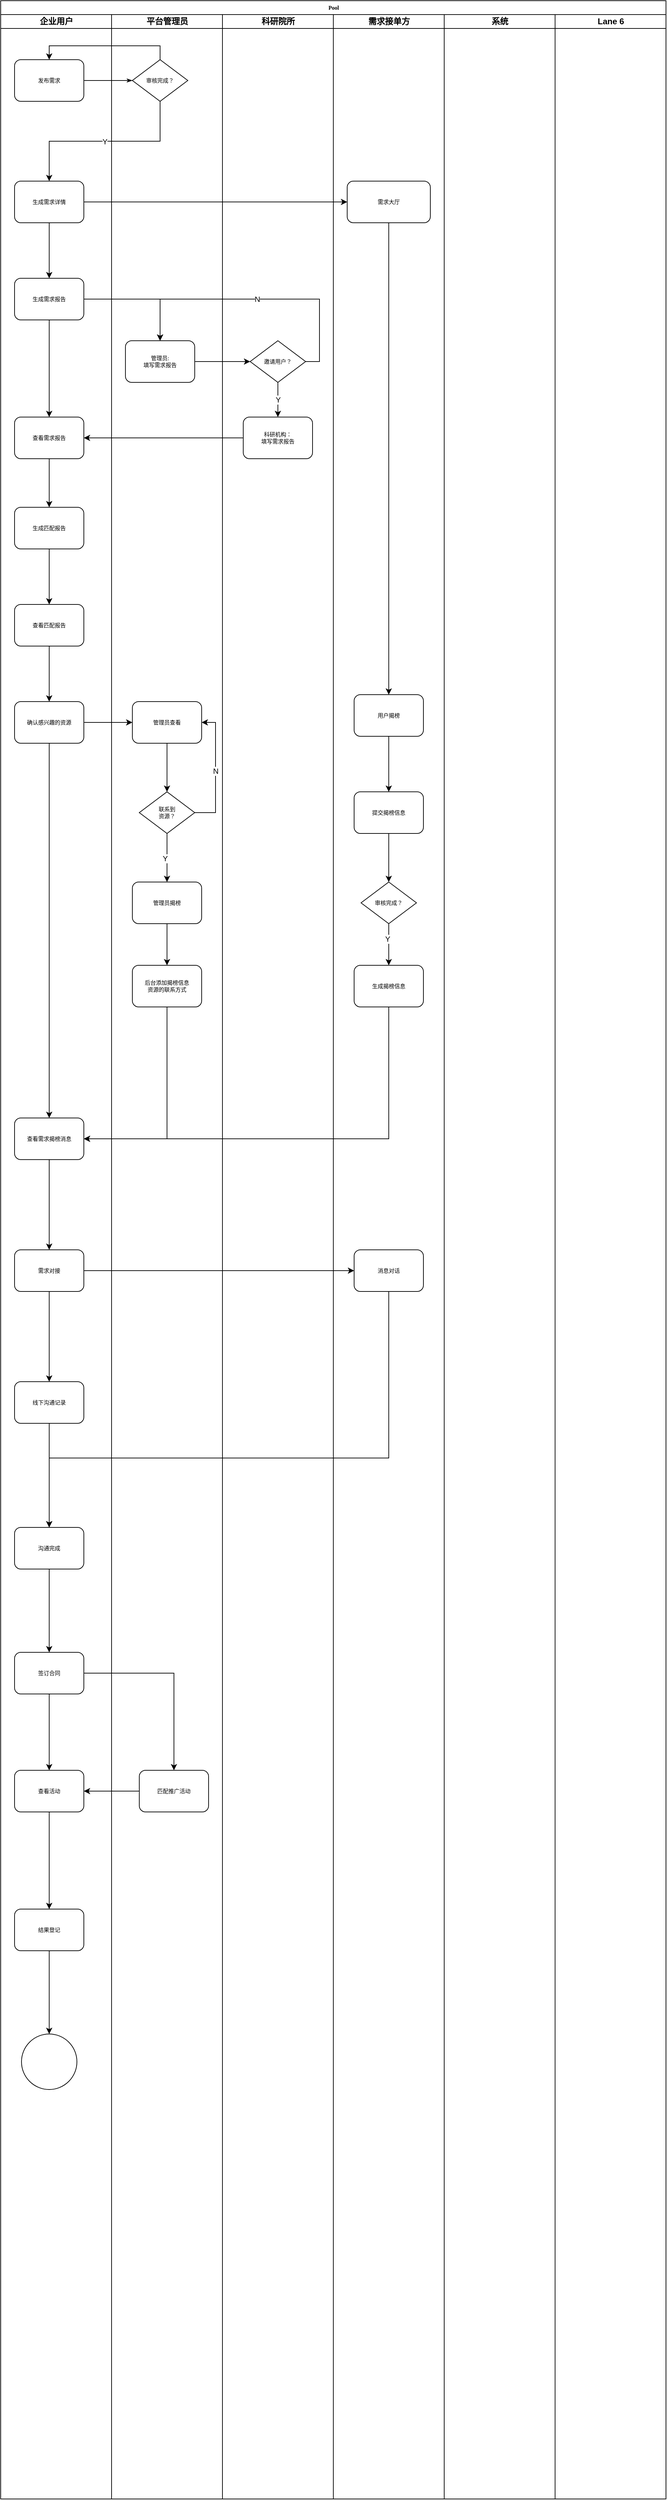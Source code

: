 <mxfile version="20.8.13" type="github">
  <diagram name="Page-1" id="74e2e168-ea6b-b213-b513-2b3c1d86103e">
    <mxGraphModel dx="1122" dy="631" grid="1" gridSize="10" guides="1" tooltips="1" connect="1" arrows="1" fold="1" page="1" pageScale="1" pageWidth="1100" pageHeight="850" background="none" math="0" shadow="0">
      <root>
        <mxCell id="0" />
        <mxCell id="1" parent="0" />
        <mxCell id="77e6c97f196da883-1" value="Pool" style="swimlane;html=1;childLayout=stackLayout;startSize=20;rounded=0;shadow=0;labelBackgroundColor=none;strokeWidth=1;fontFamily=Verdana;fontSize=8;align=center;" parent="1" vertex="1">
          <mxGeometry x="70" y="40" width="960" height="3600" as="geometry" />
        </mxCell>
        <mxCell id="77e6c97f196da883-26" style="edgeStyle=orthogonalEdgeStyle;rounded=1;html=1;labelBackgroundColor=none;startArrow=none;startFill=0;startSize=5;endArrow=classicThin;endFill=1;endSize=5;jettySize=auto;orthogonalLoop=1;strokeWidth=1;fontFamily=Verdana;fontSize=8" parent="77e6c97f196da883-1" source="77e6c97f196da883-8" edge="1">
          <mxGeometry relative="1" as="geometry">
            <mxPoint x="190" y="115" as="targetPoint" />
          </mxGeometry>
        </mxCell>
        <mxCell id="77e6c97f196da883-2" value="企业用户" style="swimlane;html=1;startSize=20;" parent="77e6c97f196da883-1" vertex="1">
          <mxGeometry y="20" width="160" height="3580" as="geometry" />
        </mxCell>
        <mxCell id="77e6c97f196da883-8" value="发布需求" style="rounded=1;whiteSpace=wrap;html=1;shadow=0;labelBackgroundColor=none;strokeWidth=1;fontFamily=Verdana;fontSize=8;align=center;" parent="77e6c97f196da883-2" vertex="1">
          <mxGeometry x="20" y="65" width="100" height="60" as="geometry" />
        </mxCell>
        <mxCell id="3N-6xO5QTD0xbrnVCHhJ-5" style="edgeStyle=orthogonalEdgeStyle;rounded=0;orthogonalLoop=1;jettySize=auto;html=1;entryX=0.5;entryY=0;entryDx=0;entryDy=0;" edge="1" parent="77e6c97f196da883-2" source="77e6c97f196da883-9" target="3N-6xO5QTD0xbrnVCHhJ-4">
          <mxGeometry relative="1" as="geometry" />
        </mxCell>
        <mxCell id="77e6c97f196da883-9" value="生成需求详情" style="rounded=1;whiteSpace=wrap;html=1;shadow=0;labelBackgroundColor=none;strokeWidth=1;fontFamily=Verdana;fontSize=8;align=center;" parent="77e6c97f196da883-2" vertex="1">
          <mxGeometry x="20" y="240" width="100" height="60" as="geometry" />
        </mxCell>
        <mxCell id="3N-6xO5QTD0xbrnVCHhJ-22" style="edgeStyle=orthogonalEdgeStyle;rounded=0;orthogonalLoop=1;jettySize=auto;html=1;entryX=0.5;entryY=0;entryDx=0;entryDy=0;" edge="1" parent="77e6c97f196da883-2" source="3N-6xO5QTD0xbrnVCHhJ-4" target="3N-6xO5QTD0xbrnVCHhJ-20">
          <mxGeometry relative="1" as="geometry" />
        </mxCell>
        <mxCell id="3N-6xO5QTD0xbrnVCHhJ-4" value="生成需求报告" style="rounded=1;whiteSpace=wrap;html=1;shadow=0;labelBackgroundColor=none;strokeWidth=1;fontFamily=Verdana;fontSize=8;align=center;" vertex="1" parent="77e6c97f196da883-2">
          <mxGeometry x="20" y="380" width="100" height="60" as="geometry" />
        </mxCell>
        <mxCell id="3N-6xO5QTD0xbrnVCHhJ-24" style="edgeStyle=orthogonalEdgeStyle;rounded=0;orthogonalLoop=1;jettySize=auto;html=1;entryX=0.5;entryY=0;entryDx=0;entryDy=0;" edge="1" parent="77e6c97f196da883-2" source="3N-6xO5QTD0xbrnVCHhJ-20" target="3N-6xO5QTD0xbrnVCHhJ-23">
          <mxGeometry relative="1" as="geometry" />
        </mxCell>
        <mxCell id="3N-6xO5QTD0xbrnVCHhJ-20" value="查看需求报告" style="rounded=1;whiteSpace=wrap;html=1;shadow=0;labelBackgroundColor=none;strokeWidth=1;fontFamily=Verdana;fontSize=8;align=center;" vertex="1" parent="77e6c97f196da883-2">
          <mxGeometry x="20" y="580" width="100" height="60" as="geometry" />
        </mxCell>
        <mxCell id="3N-6xO5QTD0xbrnVCHhJ-56" style="edgeStyle=orthogonalEdgeStyle;rounded=0;orthogonalLoop=1;jettySize=auto;html=1;entryX=0.5;entryY=0;entryDx=0;entryDy=0;" edge="1" parent="77e6c97f196da883-2" source="3N-6xO5QTD0xbrnVCHhJ-23" target="3N-6xO5QTD0xbrnVCHhJ-54">
          <mxGeometry relative="1" as="geometry" />
        </mxCell>
        <mxCell id="3N-6xO5QTD0xbrnVCHhJ-23" value="生成匹配报告" style="rounded=1;whiteSpace=wrap;html=1;shadow=0;labelBackgroundColor=none;strokeWidth=1;fontFamily=Verdana;fontSize=8;align=center;" vertex="1" parent="77e6c97f196da883-2">
          <mxGeometry x="20" y="710" width="100" height="60" as="geometry" />
        </mxCell>
        <mxCell id="3N-6xO5QTD0xbrnVCHhJ-57" style="edgeStyle=orthogonalEdgeStyle;rounded=0;orthogonalLoop=1;jettySize=auto;html=1;entryX=0.5;entryY=0;entryDx=0;entryDy=0;" edge="1" parent="77e6c97f196da883-2" source="3N-6xO5QTD0xbrnVCHhJ-54" target="3N-6xO5QTD0xbrnVCHhJ-55">
          <mxGeometry relative="1" as="geometry" />
        </mxCell>
        <mxCell id="3N-6xO5QTD0xbrnVCHhJ-54" value="查看匹配报告" style="rounded=1;whiteSpace=wrap;html=1;shadow=0;labelBackgroundColor=none;strokeWidth=1;fontFamily=Verdana;fontSize=8;align=center;" vertex="1" parent="77e6c97f196da883-2">
          <mxGeometry x="20" y="850" width="100" height="60" as="geometry" />
        </mxCell>
        <mxCell id="3N-6xO5QTD0xbrnVCHhJ-98" style="edgeStyle=orthogonalEdgeStyle;rounded=0;orthogonalLoop=1;jettySize=auto;html=1;" edge="1" parent="77e6c97f196da883-2" source="3N-6xO5QTD0xbrnVCHhJ-55" target="3N-6xO5QTD0xbrnVCHhJ-83">
          <mxGeometry relative="1" as="geometry" />
        </mxCell>
        <mxCell id="3N-6xO5QTD0xbrnVCHhJ-55" value="确认感兴趣的资源" style="rounded=1;whiteSpace=wrap;html=1;shadow=0;labelBackgroundColor=none;strokeWidth=1;fontFamily=Verdana;fontSize=8;align=center;" vertex="1" parent="77e6c97f196da883-2">
          <mxGeometry x="20" y="990" width="100" height="60" as="geometry" />
        </mxCell>
        <mxCell id="3N-6xO5QTD0xbrnVCHhJ-103" style="edgeStyle=orthogonalEdgeStyle;rounded=0;orthogonalLoop=1;jettySize=auto;html=1;entryX=0.5;entryY=0;entryDx=0;entryDy=0;" edge="1" parent="77e6c97f196da883-2" source="3N-6xO5QTD0xbrnVCHhJ-83" target="3N-6xO5QTD0xbrnVCHhJ-99">
          <mxGeometry relative="1" as="geometry" />
        </mxCell>
        <mxCell id="3N-6xO5QTD0xbrnVCHhJ-83" value="查看需求揭榜消息" style="rounded=1;whiteSpace=wrap;html=1;shadow=0;labelBackgroundColor=none;strokeWidth=1;fontFamily=Verdana;fontSize=8;align=center;" vertex="1" parent="77e6c97f196da883-2">
          <mxGeometry x="20" y="1590" width="100" height="60" as="geometry" />
        </mxCell>
        <mxCell id="3N-6xO5QTD0xbrnVCHhJ-105" style="edgeStyle=orthogonalEdgeStyle;rounded=0;orthogonalLoop=1;jettySize=auto;html=1;" edge="1" parent="77e6c97f196da883-2" source="3N-6xO5QTD0xbrnVCHhJ-99" target="3N-6xO5QTD0xbrnVCHhJ-102">
          <mxGeometry relative="1" as="geometry" />
        </mxCell>
        <mxCell id="3N-6xO5QTD0xbrnVCHhJ-99" value="需求对接" style="rounded=1;whiteSpace=wrap;html=1;shadow=0;labelBackgroundColor=none;strokeWidth=1;fontFamily=Verdana;fontSize=8;align=center;" vertex="1" parent="77e6c97f196da883-2">
          <mxGeometry x="20" y="1780" width="100" height="60" as="geometry" />
        </mxCell>
        <mxCell id="3N-6xO5QTD0xbrnVCHhJ-172" style="edgeStyle=orthogonalEdgeStyle;rounded=0;orthogonalLoop=1;jettySize=auto;html=1;" edge="1" parent="77e6c97f196da883-2" source="3N-6xO5QTD0xbrnVCHhJ-102" target="3N-6xO5QTD0xbrnVCHhJ-107">
          <mxGeometry relative="1" as="geometry" />
        </mxCell>
        <mxCell id="3N-6xO5QTD0xbrnVCHhJ-102" value="线下沟通记录" style="rounded=1;whiteSpace=wrap;html=1;shadow=0;labelBackgroundColor=none;strokeWidth=1;fontFamily=Verdana;fontSize=8;align=center;" vertex="1" parent="77e6c97f196da883-2">
          <mxGeometry x="20" y="1970" width="100" height="60" as="geometry" />
        </mxCell>
        <mxCell id="3N-6xO5QTD0xbrnVCHhJ-176" style="edgeStyle=orthogonalEdgeStyle;rounded=0;orthogonalLoop=1;jettySize=auto;html=1;" edge="1" parent="77e6c97f196da883-2" source="3N-6xO5QTD0xbrnVCHhJ-107" target="3N-6xO5QTD0xbrnVCHhJ-173">
          <mxGeometry relative="1" as="geometry" />
        </mxCell>
        <mxCell id="3N-6xO5QTD0xbrnVCHhJ-107" value="沟通完成" style="rounded=1;whiteSpace=wrap;html=1;shadow=0;labelBackgroundColor=none;strokeWidth=1;fontFamily=Verdana;fontSize=8;align=center;" vertex="1" parent="77e6c97f196da883-2">
          <mxGeometry x="20" y="2180" width="100" height="60" as="geometry" />
        </mxCell>
        <mxCell id="3N-6xO5QTD0xbrnVCHhJ-180" style="edgeStyle=orthogonalEdgeStyle;rounded=0;orthogonalLoop=1;jettySize=auto;html=1;entryX=0.5;entryY=0;entryDx=0;entryDy=0;" edge="1" parent="77e6c97f196da883-2" source="3N-6xO5QTD0xbrnVCHhJ-173" target="3N-6xO5QTD0xbrnVCHhJ-177">
          <mxGeometry relative="1" as="geometry" />
        </mxCell>
        <mxCell id="3N-6xO5QTD0xbrnVCHhJ-173" value="签订合同" style="rounded=1;whiteSpace=wrap;html=1;shadow=0;labelBackgroundColor=none;strokeWidth=1;fontFamily=Verdana;fontSize=8;align=center;" vertex="1" parent="77e6c97f196da883-2">
          <mxGeometry x="20" y="2360" width="100" height="60" as="geometry" />
        </mxCell>
        <mxCell id="3N-6xO5QTD0xbrnVCHhJ-181" style="edgeStyle=orthogonalEdgeStyle;rounded=0;orthogonalLoop=1;jettySize=auto;html=1;entryX=0.5;entryY=0;entryDx=0;entryDy=0;" edge="1" parent="77e6c97f196da883-2" source="3N-6xO5QTD0xbrnVCHhJ-177" target="3N-6xO5QTD0xbrnVCHhJ-179">
          <mxGeometry relative="1" as="geometry" />
        </mxCell>
        <mxCell id="3N-6xO5QTD0xbrnVCHhJ-177" value="查看活动" style="rounded=1;whiteSpace=wrap;html=1;shadow=0;labelBackgroundColor=none;strokeWidth=1;fontFamily=Verdana;fontSize=8;align=center;" vertex="1" parent="77e6c97f196da883-2">
          <mxGeometry x="20" y="2530" width="100" height="60" as="geometry" />
        </mxCell>
        <mxCell id="3N-6xO5QTD0xbrnVCHhJ-183" style="edgeStyle=orthogonalEdgeStyle;rounded=0;orthogonalLoop=1;jettySize=auto;html=1;" edge="1" parent="77e6c97f196da883-2" source="3N-6xO5QTD0xbrnVCHhJ-179" target="3N-6xO5QTD0xbrnVCHhJ-182">
          <mxGeometry relative="1" as="geometry" />
        </mxCell>
        <mxCell id="3N-6xO5QTD0xbrnVCHhJ-179" value="结果登记" style="rounded=1;whiteSpace=wrap;html=1;shadow=0;labelBackgroundColor=none;strokeWidth=1;fontFamily=Verdana;fontSize=8;align=center;" vertex="1" parent="77e6c97f196da883-2">
          <mxGeometry x="20" y="2730" width="100" height="60" as="geometry" />
        </mxCell>
        <mxCell id="3N-6xO5QTD0xbrnVCHhJ-182" value="" style="ellipse;whiteSpace=wrap;html=1;aspect=fixed;" vertex="1" parent="77e6c97f196da883-2">
          <mxGeometry x="30" y="2910" width="80" height="80" as="geometry" />
        </mxCell>
        <mxCell id="77e6c97f196da883-3" value="平台管理员" style="swimlane;html=1;startSize=20;" parent="77e6c97f196da883-1" vertex="1">
          <mxGeometry x="160" y="20" width="160" height="3580" as="geometry" />
        </mxCell>
        <mxCell id="3N-6xO5QTD0xbrnVCHhJ-1" value="审核完成？" style="rhombus;whiteSpace=wrap;html=1;rounded=0;shadow=0;labelBackgroundColor=none;strokeWidth=1;fontFamily=Verdana;fontSize=8;align=center;" vertex="1" parent="77e6c97f196da883-3">
          <mxGeometry x="30" y="65" width="80" height="60" as="geometry" />
        </mxCell>
        <mxCell id="3N-6xO5QTD0xbrnVCHhJ-8" value="管理员:&lt;br&gt;填写需求报告" style="rounded=1;whiteSpace=wrap;html=1;shadow=0;labelBackgroundColor=none;strokeWidth=1;fontFamily=Verdana;fontSize=8;align=center;" vertex="1" parent="77e6c97f196da883-3">
          <mxGeometry x="20" y="470" width="100" height="60" as="geometry" />
        </mxCell>
        <mxCell id="3N-6xO5QTD0xbrnVCHhJ-62" style="edgeStyle=orthogonalEdgeStyle;rounded=0;orthogonalLoop=1;jettySize=auto;html=1;exitX=0.5;exitY=1;exitDx=0;exitDy=0;entryX=0.5;entryY=0;entryDx=0;entryDy=0;" edge="1" parent="77e6c97f196da883-3" source="3N-6xO5QTD0xbrnVCHhJ-59" target="3N-6xO5QTD0xbrnVCHhJ-61">
          <mxGeometry relative="1" as="geometry" />
        </mxCell>
        <mxCell id="3N-6xO5QTD0xbrnVCHhJ-65" value="Y" style="edgeLabel;html=1;align=center;verticalAlign=middle;resizable=0;points=[];" vertex="1" connectable="0" parent="3N-6xO5QTD0xbrnVCHhJ-62">
          <mxGeometry x="0.029" y="-3" relative="1" as="geometry">
            <mxPoint as="offset" />
          </mxGeometry>
        </mxCell>
        <mxCell id="3N-6xO5QTD0xbrnVCHhJ-82" value="N" style="edgeStyle=orthogonalEdgeStyle;rounded=0;orthogonalLoop=1;jettySize=auto;html=1;exitX=1;exitY=0.5;exitDx=0;exitDy=0;entryX=1;entryY=0.5;entryDx=0;entryDy=0;" edge="1" parent="77e6c97f196da883-3" source="3N-6xO5QTD0xbrnVCHhJ-59" target="3N-6xO5QTD0xbrnVCHhJ-79">
          <mxGeometry relative="1" as="geometry">
            <Array as="points">
              <mxPoint x="150" y="1150" />
              <mxPoint x="150" y="1020" />
            </Array>
          </mxGeometry>
        </mxCell>
        <mxCell id="3N-6xO5QTD0xbrnVCHhJ-59" value="联系到&lt;br&gt;资源？" style="rhombus;whiteSpace=wrap;html=1;rounded=0;shadow=0;labelBackgroundColor=none;strokeWidth=1;fontFamily=Verdana;fontSize=8;align=center;" vertex="1" parent="77e6c97f196da883-3">
          <mxGeometry x="40" y="1120" width="80" height="60" as="geometry" />
        </mxCell>
        <mxCell id="3N-6xO5QTD0xbrnVCHhJ-64" style="edgeStyle=orthogonalEdgeStyle;rounded=0;orthogonalLoop=1;jettySize=auto;html=1;entryX=0.5;entryY=0;entryDx=0;entryDy=0;" edge="1" parent="77e6c97f196da883-3" source="3N-6xO5QTD0xbrnVCHhJ-61" target="3N-6xO5QTD0xbrnVCHhJ-63">
          <mxGeometry relative="1" as="geometry" />
        </mxCell>
        <mxCell id="3N-6xO5QTD0xbrnVCHhJ-61" value="管理员揭榜" style="rounded=1;whiteSpace=wrap;html=1;shadow=0;labelBackgroundColor=none;strokeWidth=1;fontFamily=Verdana;fontSize=8;align=center;" vertex="1" parent="77e6c97f196da883-3">
          <mxGeometry x="30" y="1250" width="100" height="60" as="geometry" />
        </mxCell>
        <mxCell id="3N-6xO5QTD0xbrnVCHhJ-63" value="后台添加揭榜信息&lt;br&gt;资源的联系方式" style="rounded=1;whiteSpace=wrap;html=1;shadow=0;labelBackgroundColor=none;strokeWidth=1;fontFamily=Verdana;fontSize=8;align=center;" vertex="1" parent="77e6c97f196da883-3">
          <mxGeometry x="30" y="1370" width="100" height="60" as="geometry" />
        </mxCell>
        <mxCell id="3N-6xO5QTD0xbrnVCHhJ-81" style="edgeStyle=orthogonalEdgeStyle;rounded=0;orthogonalLoop=1;jettySize=auto;html=1;entryX=0.5;entryY=0;entryDx=0;entryDy=0;" edge="1" parent="77e6c97f196da883-3" source="3N-6xO5QTD0xbrnVCHhJ-79" target="3N-6xO5QTD0xbrnVCHhJ-59">
          <mxGeometry relative="1" as="geometry" />
        </mxCell>
        <mxCell id="3N-6xO5QTD0xbrnVCHhJ-79" value="管理员查看" style="rounded=1;whiteSpace=wrap;html=1;shadow=0;labelBackgroundColor=none;strokeWidth=1;fontFamily=Verdana;fontSize=8;align=center;" vertex="1" parent="77e6c97f196da883-3">
          <mxGeometry x="30" y="990" width="100" height="60" as="geometry" />
        </mxCell>
        <mxCell id="3N-6xO5QTD0xbrnVCHhJ-174" value="匹配推广活动" style="rounded=1;whiteSpace=wrap;html=1;shadow=0;labelBackgroundColor=none;strokeWidth=1;fontFamily=Verdana;fontSize=8;align=center;" vertex="1" parent="77e6c97f196da883-3">
          <mxGeometry x="40" y="2530" width="100" height="60" as="geometry" />
        </mxCell>
        <mxCell id="77e6c97f196da883-4" value="科研院所" style="swimlane;html=1;startSize=20;" parent="77e6c97f196da883-1" vertex="1">
          <mxGeometry x="320" y="20" width="160" height="3580" as="geometry" />
        </mxCell>
        <mxCell id="3N-6xO5QTD0xbrnVCHhJ-18" value="Y" style="edgeStyle=orthogonalEdgeStyle;rounded=0;orthogonalLoop=1;jettySize=auto;html=1;exitX=0.5;exitY=1;exitDx=0;exitDy=0;entryX=0.5;entryY=0;entryDx=0;entryDy=0;" edge="1" parent="77e6c97f196da883-4" source="3N-6xO5QTD0xbrnVCHhJ-9" target="3N-6xO5QTD0xbrnVCHhJ-10">
          <mxGeometry relative="1" as="geometry" />
        </mxCell>
        <mxCell id="3N-6xO5QTD0xbrnVCHhJ-9" value="邀请用户？" style="rhombus;whiteSpace=wrap;html=1;rounded=0;shadow=0;labelBackgroundColor=none;strokeWidth=1;fontFamily=Verdana;fontSize=8;align=center;" vertex="1" parent="77e6c97f196da883-4">
          <mxGeometry x="40" y="470" width="80" height="60" as="geometry" />
        </mxCell>
        <mxCell id="3N-6xO5QTD0xbrnVCHhJ-10" value="科研机构：&lt;br&gt;填写需求报告" style="rounded=1;whiteSpace=wrap;html=1;shadow=0;labelBackgroundColor=none;strokeWidth=1;fontFamily=Verdana;fontSize=8;align=center;" vertex="1" parent="77e6c97f196da883-4">
          <mxGeometry x="30" y="580" width="100" height="60" as="geometry" />
        </mxCell>
        <mxCell id="77e6c97f196da883-5" value="需求接单方" style="swimlane;html=1;startSize=20;" parent="77e6c97f196da883-1" vertex="1">
          <mxGeometry x="480" y="20" width="160" height="3580" as="geometry" />
        </mxCell>
        <mxCell id="77e6c97f196da883-12" value="需求大厅" style="rounded=1;whiteSpace=wrap;html=1;shadow=0;labelBackgroundColor=none;strokeWidth=1;fontFamily=Verdana;fontSize=8;align=center;" parent="77e6c97f196da883-5" vertex="1">
          <mxGeometry x="20" y="240" width="120" height="60" as="geometry" />
        </mxCell>
        <mxCell id="3N-6xO5QTD0xbrnVCHhJ-93" style="edgeStyle=orthogonalEdgeStyle;rounded=0;orthogonalLoop=1;jettySize=auto;html=1;exitX=0.5;exitY=1;exitDx=0;exitDy=0;" edge="1" parent="77e6c97f196da883-5" source="3N-6xO5QTD0xbrnVCHhJ-90" target="3N-6xO5QTD0xbrnVCHhJ-91">
          <mxGeometry relative="1" as="geometry" />
        </mxCell>
        <mxCell id="3N-6xO5QTD0xbrnVCHhJ-94" value="Y" style="edgeLabel;html=1;align=center;verticalAlign=middle;resizable=0;points=[];" vertex="1" connectable="0" parent="3N-6xO5QTD0xbrnVCHhJ-93">
          <mxGeometry x="-0.272" y="-2" relative="1" as="geometry">
            <mxPoint as="offset" />
          </mxGeometry>
        </mxCell>
        <mxCell id="3N-6xO5QTD0xbrnVCHhJ-90" value="审核完成？" style="rhombus;whiteSpace=wrap;html=1;rounded=0;shadow=0;labelBackgroundColor=none;strokeWidth=1;fontFamily=Verdana;fontSize=8;align=center;" vertex="1" parent="77e6c97f196da883-5">
          <mxGeometry x="40" y="1250" width="80" height="60" as="geometry" />
        </mxCell>
        <mxCell id="3N-6xO5QTD0xbrnVCHhJ-91" value="生成揭榜信息" style="rounded=1;whiteSpace=wrap;html=1;shadow=0;labelBackgroundColor=none;strokeWidth=1;fontFamily=Verdana;fontSize=8;align=center;" vertex="1" parent="77e6c97f196da883-5">
          <mxGeometry x="30" y="1370" width="100" height="60" as="geometry" />
        </mxCell>
        <mxCell id="3N-6xO5QTD0xbrnVCHhJ-87" value="用户揭榜" style="rounded=1;whiteSpace=wrap;html=1;shadow=0;labelBackgroundColor=none;strokeWidth=1;fontFamily=Verdana;fontSize=8;align=center;" vertex="1" parent="77e6c97f196da883-5">
          <mxGeometry x="30" y="980" width="100" height="60" as="geometry" />
        </mxCell>
        <mxCell id="3N-6xO5QTD0xbrnVCHhJ-88" value="提交揭榜信息" style="rounded=1;whiteSpace=wrap;html=1;shadow=0;labelBackgroundColor=none;strokeWidth=1;fontFamily=Verdana;fontSize=8;align=center;" vertex="1" parent="77e6c97f196da883-5">
          <mxGeometry x="30" y="1120" width="100" height="60" as="geometry" />
        </mxCell>
        <mxCell id="3N-6xO5QTD0xbrnVCHhJ-92" style="edgeStyle=orthogonalEdgeStyle;rounded=0;orthogonalLoop=1;jettySize=auto;html=1;" edge="1" parent="77e6c97f196da883-5" source="3N-6xO5QTD0xbrnVCHhJ-88" target="3N-6xO5QTD0xbrnVCHhJ-90">
          <mxGeometry relative="1" as="geometry" />
        </mxCell>
        <mxCell id="3N-6xO5QTD0xbrnVCHhJ-89" style="edgeStyle=orthogonalEdgeStyle;rounded=0;orthogonalLoop=1;jettySize=auto;html=1;entryX=0.5;entryY=0;entryDx=0;entryDy=0;" edge="1" parent="77e6c97f196da883-5" source="3N-6xO5QTD0xbrnVCHhJ-87" target="3N-6xO5QTD0xbrnVCHhJ-88">
          <mxGeometry relative="1" as="geometry" />
        </mxCell>
        <mxCell id="3N-6xO5QTD0xbrnVCHhJ-86" style="edgeStyle=orthogonalEdgeStyle;rounded=0;orthogonalLoop=1;jettySize=auto;html=1;" edge="1" parent="77e6c97f196da883-5" source="77e6c97f196da883-12" target="3N-6xO5QTD0xbrnVCHhJ-87">
          <mxGeometry relative="1" as="geometry">
            <mxPoint x="250" y="980" as="targetPoint" />
            <Array as="points" />
          </mxGeometry>
        </mxCell>
        <mxCell id="3N-6xO5QTD0xbrnVCHhJ-100" value="消息对话" style="rounded=1;whiteSpace=wrap;html=1;shadow=0;labelBackgroundColor=none;strokeWidth=1;fontFamily=Verdana;fontSize=8;align=center;" vertex="1" parent="77e6c97f196da883-5">
          <mxGeometry x="30" y="1780" width="100" height="60" as="geometry" />
        </mxCell>
        <mxCell id="77e6c97f196da883-6" value="系统" style="swimlane;html=1;startSize=20;" parent="77e6c97f196da883-1" vertex="1">
          <mxGeometry x="640" y="20" width="160" height="3580" as="geometry" />
        </mxCell>
        <mxCell id="77e6c97f196da883-7" value="Lane 6" style="swimlane;html=1;startSize=20;" parent="77e6c97f196da883-1" vertex="1">
          <mxGeometry x="800" y="20" width="160" height="3580" as="geometry" />
        </mxCell>
        <mxCell id="3N-6xO5QTD0xbrnVCHhJ-2" style="edgeStyle=orthogonalEdgeStyle;rounded=0;orthogonalLoop=1;jettySize=auto;html=1;entryX=0.5;entryY=0;entryDx=0;entryDy=0;" edge="1" parent="77e6c97f196da883-1" source="3N-6xO5QTD0xbrnVCHhJ-1" target="77e6c97f196da883-8">
          <mxGeometry relative="1" as="geometry">
            <Array as="points">
              <mxPoint x="230" y="65" />
              <mxPoint x="70" y="65" />
            </Array>
          </mxGeometry>
        </mxCell>
        <mxCell id="3N-6xO5QTD0xbrnVCHhJ-3" value="Y" style="edgeStyle=orthogonalEdgeStyle;rounded=0;orthogonalLoop=1;jettySize=auto;html=1;exitX=0.5;exitY=1;exitDx=0;exitDy=0;entryX=0.5;entryY=0;entryDx=0;entryDy=0;" edge="1" parent="77e6c97f196da883-1" source="3N-6xO5QTD0xbrnVCHhJ-1" target="77e6c97f196da883-9">
          <mxGeometry relative="1" as="geometry" />
        </mxCell>
        <mxCell id="3N-6xO5QTD0xbrnVCHhJ-16" style="edgeStyle=orthogonalEdgeStyle;rounded=0;orthogonalLoop=1;jettySize=auto;html=1;" edge="1" parent="77e6c97f196da883-1" source="3N-6xO5QTD0xbrnVCHhJ-8" target="3N-6xO5QTD0xbrnVCHhJ-9">
          <mxGeometry relative="1" as="geometry" />
        </mxCell>
        <mxCell id="3N-6xO5QTD0xbrnVCHhJ-17" style="edgeStyle=orthogonalEdgeStyle;rounded=0;orthogonalLoop=1;jettySize=auto;html=1;exitX=1;exitY=0.5;exitDx=0;exitDy=0;" edge="1" parent="77e6c97f196da883-1" source="3N-6xO5QTD0xbrnVCHhJ-4" target="3N-6xO5QTD0xbrnVCHhJ-8">
          <mxGeometry relative="1" as="geometry" />
        </mxCell>
        <mxCell id="3N-6xO5QTD0xbrnVCHhJ-19" value="N" style="edgeStyle=orthogonalEdgeStyle;rounded=0;orthogonalLoop=1;jettySize=auto;html=1;exitX=1;exitY=0.5;exitDx=0;exitDy=0;entryX=0.5;entryY=0;entryDx=0;entryDy=0;" edge="1" parent="77e6c97f196da883-1" source="3N-6xO5QTD0xbrnVCHhJ-9" target="3N-6xO5QTD0xbrnVCHhJ-8">
          <mxGeometry relative="1" as="geometry">
            <Array as="points">
              <mxPoint x="460" y="520" />
              <mxPoint x="460" y="430" />
              <mxPoint x="230" y="430" />
            </Array>
          </mxGeometry>
        </mxCell>
        <mxCell id="3N-6xO5QTD0xbrnVCHhJ-21" style="edgeStyle=orthogonalEdgeStyle;rounded=0;orthogonalLoop=1;jettySize=auto;html=1;entryX=1;entryY=0.5;entryDx=0;entryDy=0;" edge="1" parent="77e6c97f196da883-1" source="3N-6xO5QTD0xbrnVCHhJ-10" target="3N-6xO5QTD0xbrnVCHhJ-20">
          <mxGeometry relative="1" as="geometry" />
        </mxCell>
        <mxCell id="3N-6xO5QTD0xbrnVCHhJ-80" style="edgeStyle=orthogonalEdgeStyle;rounded=0;orthogonalLoop=1;jettySize=auto;html=1;" edge="1" parent="77e6c97f196da883-1" source="3N-6xO5QTD0xbrnVCHhJ-55" target="3N-6xO5QTD0xbrnVCHhJ-79">
          <mxGeometry relative="1" as="geometry" />
        </mxCell>
        <mxCell id="3N-6xO5QTD0xbrnVCHhJ-85" style="edgeStyle=orthogonalEdgeStyle;rounded=0;orthogonalLoop=1;jettySize=auto;html=1;entryX=0;entryY=0.5;entryDx=0;entryDy=0;" edge="1" parent="77e6c97f196da883-1" source="77e6c97f196da883-9" target="77e6c97f196da883-12">
          <mxGeometry relative="1" as="geometry" />
        </mxCell>
        <mxCell id="3N-6xO5QTD0xbrnVCHhJ-95" style="edgeStyle=orthogonalEdgeStyle;rounded=0;orthogonalLoop=1;jettySize=auto;html=1;entryX=1;entryY=0.5;entryDx=0;entryDy=0;" edge="1" parent="77e6c97f196da883-1" source="3N-6xO5QTD0xbrnVCHhJ-91" target="3N-6xO5QTD0xbrnVCHhJ-83">
          <mxGeometry relative="1" as="geometry">
            <Array as="points">
              <mxPoint x="560" y="1640" />
            </Array>
          </mxGeometry>
        </mxCell>
        <mxCell id="3N-6xO5QTD0xbrnVCHhJ-96" style="edgeStyle=orthogonalEdgeStyle;rounded=0;orthogonalLoop=1;jettySize=auto;html=1;entryX=1;entryY=0.5;entryDx=0;entryDy=0;" edge="1" parent="77e6c97f196da883-1" source="3N-6xO5QTD0xbrnVCHhJ-63" target="3N-6xO5QTD0xbrnVCHhJ-83">
          <mxGeometry relative="1" as="geometry">
            <Array as="points">
              <mxPoint x="240" y="1640" />
            </Array>
          </mxGeometry>
        </mxCell>
        <mxCell id="3N-6xO5QTD0xbrnVCHhJ-104" style="edgeStyle=orthogonalEdgeStyle;rounded=0;orthogonalLoop=1;jettySize=auto;html=1;exitX=1;exitY=0.5;exitDx=0;exitDy=0;" edge="1" parent="77e6c97f196da883-1" source="3N-6xO5QTD0xbrnVCHhJ-99" target="3N-6xO5QTD0xbrnVCHhJ-100">
          <mxGeometry relative="1" as="geometry" />
        </mxCell>
        <mxCell id="3N-6xO5QTD0xbrnVCHhJ-171" style="edgeStyle=orthogonalEdgeStyle;rounded=0;orthogonalLoop=1;jettySize=auto;html=1;" edge="1" parent="77e6c97f196da883-1" source="3N-6xO5QTD0xbrnVCHhJ-100" target="3N-6xO5QTD0xbrnVCHhJ-107">
          <mxGeometry relative="1" as="geometry">
            <Array as="points">
              <mxPoint x="560" y="2100" />
              <mxPoint x="70" y="2100" />
            </Array>
          </mxGeometry>
        </mxCell>
        <mxCell id="3N-6xO5QTD0xbrnVCHhJ-175" style="edgeStyle=orthogonalEdgeStyle;rounded=0;orthogonalLoop=1;jettySize=auto;html=1;" edge="1" parent="77e6c97f196da883-1" source="3N-6xO5QTD0xbrnVCHhJ-173" target="3N-6xO5QTD0xbrnVCHhJ-174">
          <mxGeometry relative="1" as="geometry" />
        </mxCell>
        <mxCell id="3N-6xO5QTD0xbrnVCHhJ-178" style="edgeStyle=orthogonalEdgeStyle;rounded=0;orthogonalLoop=1;jettySize=auto;html=1;entryX=1;entryY=0.5;entryDx=0;entryDy=0;" edge="1" parent="77e6c97f196da883-1" source="3N-6xO5QTD0xbrnVCHhJ-174" target="3N-6xO5QTD0xbrnVCHhJ-177">
          <mxGeometry relative="1" as="geometry" />
        </mxCell>
      </root>
    </mxGraphModel>
  </diagram>
</mxfile>
